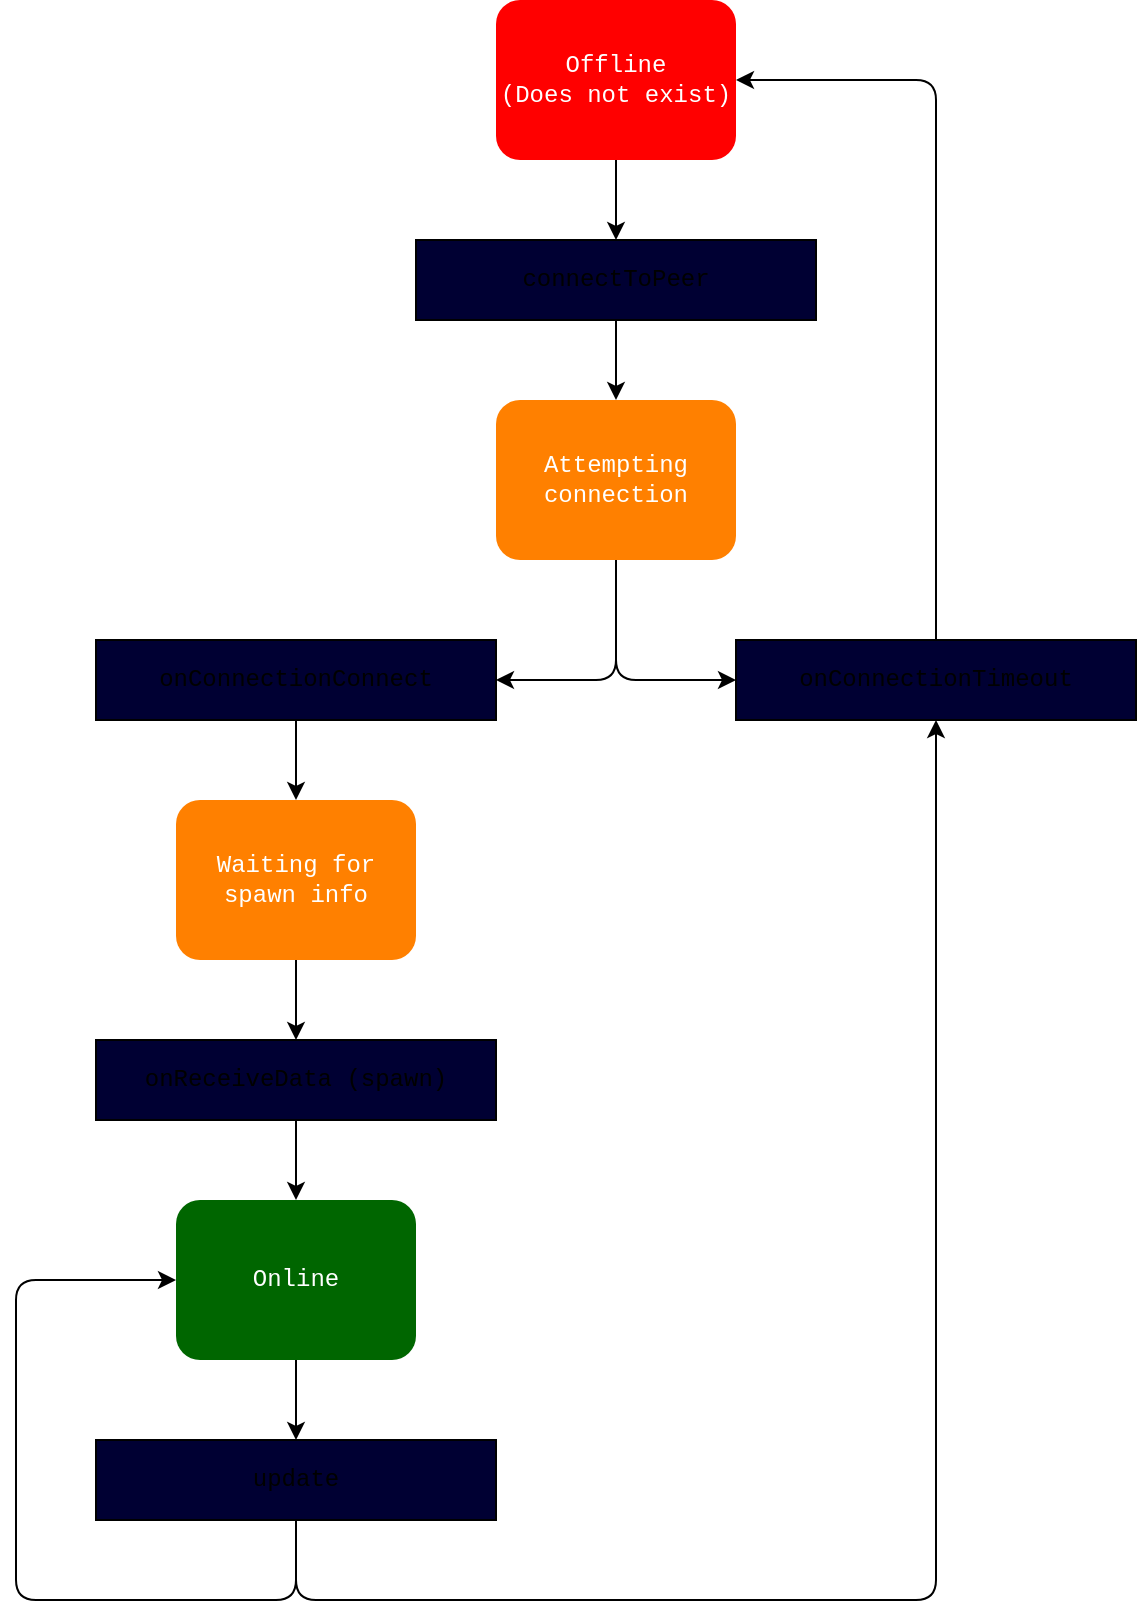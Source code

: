 <mxfile>
    <diagram id="6m2uK_PTsy5LE4DXt4Vo" name="Page-1">
        <mxGraphModel dx="713" dy="454" grid="1" gridSize="10" guides="1" tooltips="1" connect="1" arrows="1" fold="1" page="0" pageScale="1" pageWidth="827" pageHeight="1169" math="0" shadow="0">
            <root>
                <mxCell id="0"/>
                <mxCell id="1" parent="0"/>
                <mxCell id="10" style="edgeStyle=none;html=1;entryX=0.5;entryY=0;entryDx=0;entryDy=0;fontFamily=Courier New;" edge="1" parent="1" source="2" target="5">
                    <mxGeometry relative="1" as="geometry"/>
                </mxCell>
                <mxCell id="2" value="connectToPeer" style="rounded=0;whiteSpace=wrap;html=1;fontFamily=Courier New;labelBackgroundColor=none;fillColor=#000033;align=center;verticalAlign=middle;" vertex="1" parent="1">
                    <mxGeometry y="160" width="200" height="40" as="geometry"/>
                </mxCell>
                <mxCell id="9" style="edgeStyle=none;html=1;entryX=0.5;entryY=0;entryDx=0;entryDy=0;fontFamily=Courier New;" edge="1" parent="1" source="4" target="2">
                    <mxGeometry relative="1" as="geometry"/>
                </mxCell>
                <mxCell id="4" value="Offline&lt;br&gt;(Does not exist)" style="rounded=1;whiteSpace=wrap;html=1;labelBackgroundColor=none;fontFamily=Courier New;fillColor=#FF0000;fontColor=#ffffff;strokeColor=none;" vertex="1" parent="1">
                    <mxGeometry x="40" y="40" width="120" height="80" as="geometry"/>
                </mxCell>
                <mxCell id="11" style="edgeStyle=none;html=1;fontFamily=Courier New;" edge="1" parent="1" source="5" target="7">
                    <mxGeometry relative="1" as="geometry">
                        <Array as="points">
                            <mxPoint x="100" y="380"/>
                        </Array>
                    </mxGeometry>
                </mxCell>
                <mxCell id="13" style="edgeStyle=none;html=1;fontFamily=Courier New;" edge="1" parent="1" source="5" target="12">
                    <mxGeometry relative="1" as="geometry">
                        <Array as="points">
                            <mxPoint x="100" y="380"/>
                        </Array>
                    </mxGeometry>
                </mxCell>
                <mxCell id="5" value="Attempting connection" style="rounded=1;whiteSpace=wrap;html=1;labelBackgroundColor=none;fontFamily=Courier New;fillColor=#FF8000;fontColor=#ffffff;strokeColor=none;" vertex="1" parent="1">
                    <mxGeometry x="40" y="240" width="120" height="80" as="geometry"/>
                </mxCell>
                <mxCell id="19" style="edgeStyle=none;html=1;fontFamily=Courier New;" edge="1" parent="1" source="20" target="12">
                    <mxGeometry relative="1" as="geometry">
                        <Array as="points">
                            <mxPoint x="-60" y="840"/>
                            <mxPoint x="260" y="840"/>
                        </Array>
                    </mxGeometry>
                </mxCell>
                <mxCell id="21" style="edgeStyle=none;html=1;fontFamily=Courier New;" edge="1" parent="1" source="6" target="20">
                    <mxGeometry relative="1" as="geometry"/>
                </mxCell>
                <mxCell id="6" value="Online" style="rounded=1;whiteSpace=wrap;html=1;labelBackgroundColor=none;fontFamily=Courier New;fillColor=#006600;fontColor=#ffffff;strokeColor=none;" vertex="1" parent="1">
                    <mxGeometry x="-120" y="640" width="120" height="80" as="geometry"/>
                </mxCell>
                <mxCell id="14" style="edgeStyle=none;html=1;fontFamily=Courier New;" edge="1" parent="1" source="7" target="8">
                    <mxGeometry relative="1" as="geometry"/>
                </mxCell>
                <mxCell id="7" value="onConnectionConnect" style="rounded=0;whiteSpace=wrap;html=1;fontFamily=Courier New;labelBackgroundColor=none;fillColor=#000033;align=center;verticalAlign=middle;" vertex="1" parent="1">
                    <mxGeometry x="-160" y="360" width="200" height="40" as="geometry"/>
                </mxCell>
                <mxCell id="17" style="edgeStyle=none;html=1;fontFamily=Courier New;" edge="1" parent="1" source="8" target="16">
                    <mxGeometry relative="1" as="geometry"/>
                </mxCell>
                <mxCell id="8" value="Waiting for spawn info" style="rounded=1;whiteSpace=wrap;html=1;labelBackgroundColor=none;fontFamily=Courier New;fillColor=#FF8000;fontColor=#ffffff;strokeColor=none;" vertex="1" parent="1">
                    <mxGeometry x="-120" y="440" width="120" height="80" as="geometry"/>
                </mxCell>
                <mxCell id="15" style="edgeStyle=none;html=1;fontFamily=Courier New;" edge="1" parent="1" source="12" target="4">
                    <mxGeometry relative="1" as="geometry">
                        <Array as="points">
                            <mxPoint x="260" y="80"/>
                        </Array>
                    </mxGeometry>
                </mxCell>
                <mxCell id="12" value="onConnectionTimeout" style="rounded=0;whiteSpace=wrap;html=1;fontFamily=Courier New;labelBackgroundColor=none;fillColor=#000033;align=center;verticalAlign=middle;" vertex="1" parent="1">
                    <mxGeometry x="160" y="360" width="200" height="40" as="geometry"/>
                </mxCell>
                <mxCell id="18" style="edgeStyle=none;html=1;fontFamily=Courier New;" edge="1" parent="1" source="16" target="6">
                    <mxGeometry relative="1" as="geometry"/>
                </mxCell>
                <mxCell id="16" value="onReceiveData (spawn)" style="rounded=0;whiteSpace=wrap;html=1;fontFamily=Courier New;labelBackgroundColor=none;fillColor=#000033;align=center;verticalAlign=middle;" vertex="1" parent="1">
                    <mxGeometry x="-160" y="560" width="200" height="40" as="geometry"/>
                </mxCell>
                <mxCell id="22" style="edgeStyle=none;html=1;fontFamily=Courier New;" edge="1" parent="1" source="20" target="6">
                    <mxGeometry relative="1" as="geometry">
                        <mxPoint x="-220" y="690" as="targetPoint"/>
                        <Array as="points">
                            <mxPoint x="-60" y="840"/>
                            <mxPoint x="-200" y="840"/>
                            <mxPoint x="-200" y="680"/>
                        </Array>
                    </mxGeometry>
                </mxCell>
                <mxCell id="20" value="update" style="rounded=0;whiteSpace=wrap;html=1;fontFamily=Courier New;labelBackgroundColor=none;fillColor=#000033;align=center;verticalAlign=middle;" vertex="1" parent="1">
                    <mxGeometry x="-160" y="760" width="200" height="40" as="geometry"/>
                </mxCell>
            </root>
        </mxGraphModel>
    </diagram>
</mxfile>